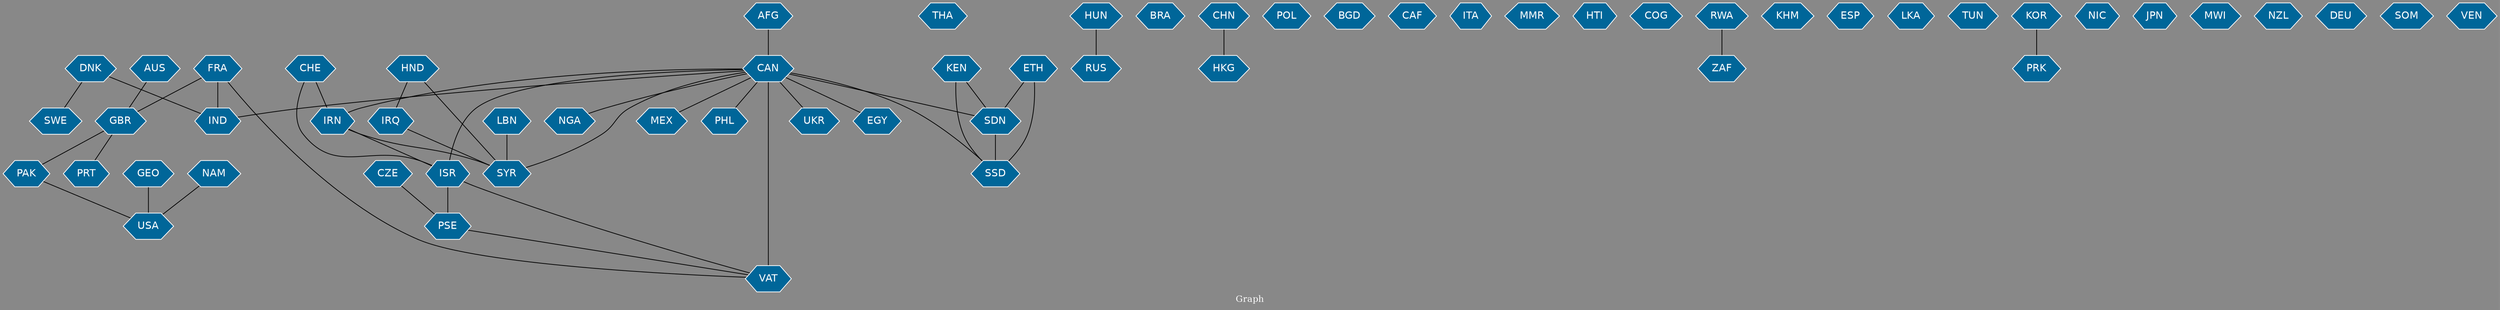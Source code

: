// Countries together in item graph
graph {
	graph [bgcolor="#888888" fontcolor=white fontsize=12 label="Graph" outputorder=edgesfirst overlap=prism]
	node [color=white fillcolor="#006699" fontcolor=white fontname=Helvetica shape=hexagon style=filled]
	edge [arrowhead=open color=black fontcolor=white fontname=Courier fontsize=12]
		CAN [label=CAN]
		VAT [label=VAT]
		FRA [label=FRA]
		SYR [label=SYR]
		IRN [label=IRN]
		THA [label=THA]
		ISR [label=ISR]
		RUS [label=RUS]
		KEN [label=KEN]
		UKR [label=UKR]
		EGY [label=EGY]
		USA [label=USA]
		SSD [label=SSD]
		SDN [label=SDN]
		DNK [label=DNK]
		BRA [label=BRA]
		CHN [label=CHN]
		PRT [label=PRT]
		GBR [label=GBR]
		POL [label=POL]
		PSE [label=PSE]
		AFG [label=AFG]
		BGD [label=BGD]
		IND [label=IND]
		CAF [label=CAF]
		PAK [label=PAK]
		GEO [label=GEO]
		HND [label=HND]
		IRQ [label=IRQ]
		HUN [label=HUN]
		ETH [label=ETH]
		NGA [label=NGA]
		NAM [label=NAM]
		ITA [label=ITA]
		AUS [label=AUS]
		MMR [label=MMR]
		HTI [label=HTI]
		COG [label=COG]
		CZE [label=CZE]
		MEX [label=MEX]
		ZAF [label=ZAF]
		RWA [label=RWA]
		PHL [label=PHL]
		KHM [label=KHM]
		LBN [label=LBN]
		ESP [label=ESP]
		LKA [label=LKA]
		TUN [label=TUN]
		CHE [label=CHE]
		PRK [label=PRK]
		NIC [label=NIC]
		JPN [label=JPN]
		MWI [label=MWI]
		HKG [label=HKG]
		SWE [label=SWE]
		NZL [label=NZL]
		KOR [label=KOR]
		DEU [label=DEU]
		SOM [label=SOM]
		VEN [label=VEN]
			KOR -- PRK [weight=1]
			ISR -- PSE [weight=5]
			CAN -- EGY [weight=5]
			FRA -- GBR [weight=1]
			PAK -- USA [weight=1]
			CAN -- VAT [weight=5]
			CAN -- ISR [weight=2]
			AFG -- CAN [weight=2]
			CAN -- UKR [weight=1]
			CAN -- SDN [weight=1]
			CAN -- IRN [weight=1]
			FRA -- VAT [weight=2]
			DNK -- IND [weight=3]
			HUN -- RUS [weight=1]
			DNK -- SWE [weight=1]
			RWA -- ZAF [weight=2]
			ISR -- VAT [weight=1]
			CAN -- IND [weight=2]
			CHE -- IRN [weight=1]
			FRA -- IND [weight=2]
			GBR -- PRT [weight=2]
			ETH -- SSD [weight=3]
			CAN -- NGA [weight=1]
			HND -- IRQ [weight=1]
			CAN -- SSD [weight=1]
			KEN -- SDN [weight=1]
			PSE -- VAT [weight=1]
			CAN -- MEX [weight=1]
			LBN -- SYR [weight=1]
			CZE -- PSE [weight=3]
			IRN -- ISR [weight=1]
			IRQ -- SYR [weight=1]
			CAN -- SYR [weight=2]
			CHE -- ISR [weight=1]
			CAN -- PHL [weight=1]
			GEO -- USA [weight=1]
			SDN -- SSD [weight=20]
			KEN -- SSD [weight=1]
			ETH -- SDN [weight=3]
			HND -- SYR [weight=1]
			IRN -- SYR [weight=2]
			NAM -- USA [weight=1]
			GBR -- PAK [weight=1]
			AUS -- GBR [weight=1]
			CHN -- HKG [weight=1]
}